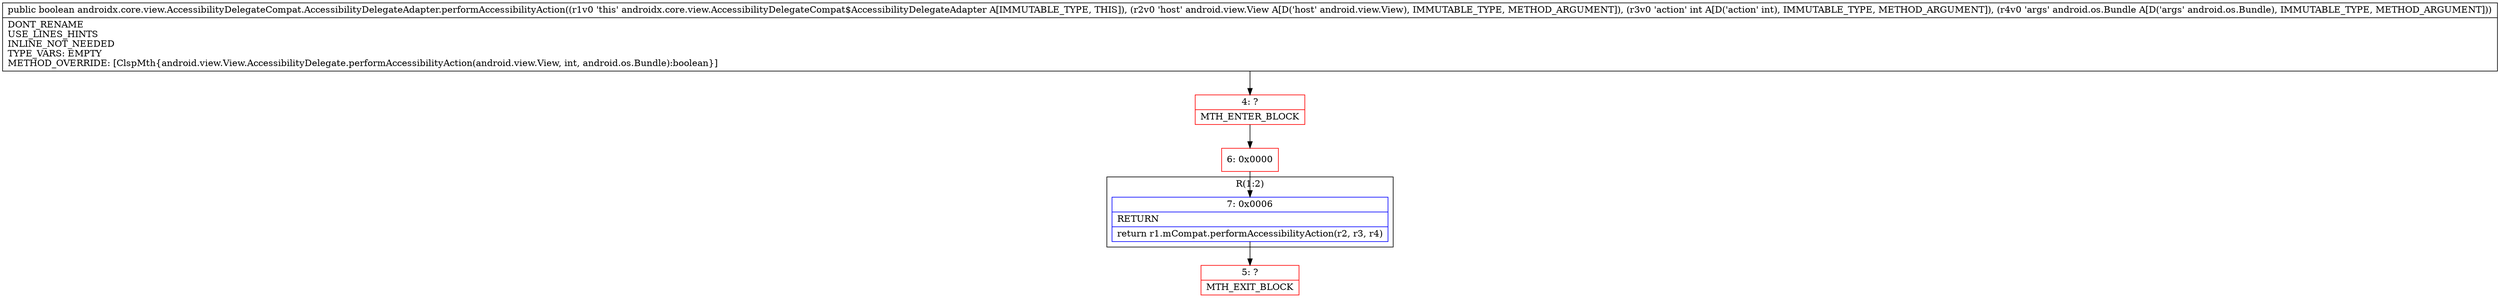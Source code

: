 digraph "CFG forandroidx.core.view.AccessibilityDelegateCompat.AccessibilityDelegateAdapter.performAccessibilityAction(Landroid\/view\/View;ILandroid\/os\/Bundle;)Z" {
subgraph cluster_Region_1266226623 {
label = "R(1:2)";
node [shape=record,color=blue];
Node_7 [shape=record,label="{7\:\ 0x0006|RETURN\l|return r1.mCompat.performAccessibilityAction(r2, r3, r4)\l}"];
}
Node_4 [shape=record,color=red,label="{4\:\ ?|MTH_ENTER_BLOCK\l}"];
Node_6 [shape=record,color=red,label="{6\:\ 0x0000}"];
Node_5 [shape=record,color=red,label="{5\:\ ?|MTH_EXIT_BLOCK\l}"];
MethodNode[shape=record,label="{public boolean androidx.core.view.AccessibilityDelegateCompat.AccessibilityDelegateAdapter.performAccessibilityAction((r1v0 'this' androidx.core.view.AccessibilityDelegateCompat$AccessibilityDelegateAdapter A[IMMUTABLE_TYPE, THIS]), (r2v0 'host' android.view.View A[D('host' android.view.View), IMMUTABLE_TYPE, METHOD_ARGUMENT]), (r3v0 'action' int A[D('action' int), IMMUTABLE_TYPE, METHOD_ARGUMENT]), (r4v0 'args' android.os.Bundle A[D('args' android.os.Bundle), IMMUTABLE_TYPE, METHOD_ARGUMENT]))  | DONT_RENAME\lUSE_LINES_HINTS\lINLINE_NOT_NEEDED\lTYPE_VARS: EMPTY\lMETHOD_OVERRIDE: [ClspMth\{android.view.View.AccessibilityDelegate.performAccessibilityAction(android.view.View, int, android.os.Bundle):boolean\}]\l}"];
MethodNode -> Node_4;Node_7 -> Node_5;
Node_4 -> Node_6;
Node_6 -> Node_7;
}

